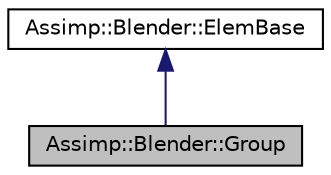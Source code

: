 digraph "Assimp::Blender::Group"
{
  edge [fontname="Helvetica",fontsize="10",labelfontname="Helvetica",labelfontsize="10"];
  node [fontname="Helvetica",fontsize="10",shape=record];
  Node1 [label="Assimp::Blender::Group",height=0.2,width=0.4,color="black", fillcolor="grey75", style="filled", fontcolor="black"];
  Node2 -> Node1 [dir="back",color="midnightblue",fontsize="10",style="solid",fontname="Helvetica"];
  Node2 [label="Assimp::Blender::ElemBase",height=0.2,width=0.4,color="black", fillcolor="white", style="filled",URL="$struct_assimp_1_1_blender_1_1_elem_base.html"];
}
